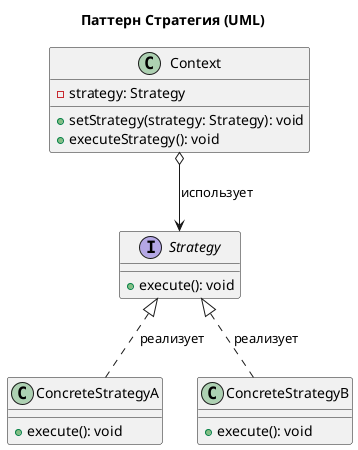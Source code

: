@startuml StrategyPatternUML
title Паттерн Стратегия (UML)

class Context {
    - strategy: Strategy
    + setStrategy(strategy: Strategy): void
    + executeStrategy(): void
}

interface Strategy {
    + execute(): void
}

class ConcreteStrategyA {
    + execute(): void
}

class ConcreteStrategyB {
    + execute(): void
}

Context o--> Strategy : использует
Strategy <|.. ConcreteStrategyA : реализует
Strategy <|.. ConcreteStrategyB : реализует
@enduml